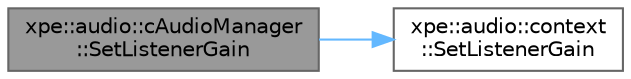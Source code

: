 digraph "xpe::audio::cAudioManager::SetListenerGain"
{
 // LATEX_PDF_SIZE
  bgcolor="transparent";
  edge [fontname=Helvetica,fontsize=10,labelfontname=Helvetica,labelfontsize=10];
  node [fontname=Helvetica,fontsize=10,shape=box,height=0.2,width=0.4];
  rankdir="LR";
  Node1 [id="Node000001",label="xpe::audio::cAudioManager\l::SetListenerGain",height=0.2,width=0.4,color="gray40", fillcolor="grey60", style="filled", fontcolor="black",tooltip=" "];
  Node1 -> Node2 [id="edge1_Node000001_Node000002",color="steelblue1",style="solid",tooltip=" "];
  Node2 [id="Node000002",label="xpe::audio::context\l::SetListenerGain",height=0.2,width=0.4,color="grey40", fillcolor="white", style="filled",URL="$namespacexpe_1_1audio_1_1context.html#aa4e46e3b5de7ef2f5754efb8c01abd07",tooltip=" "];
}
